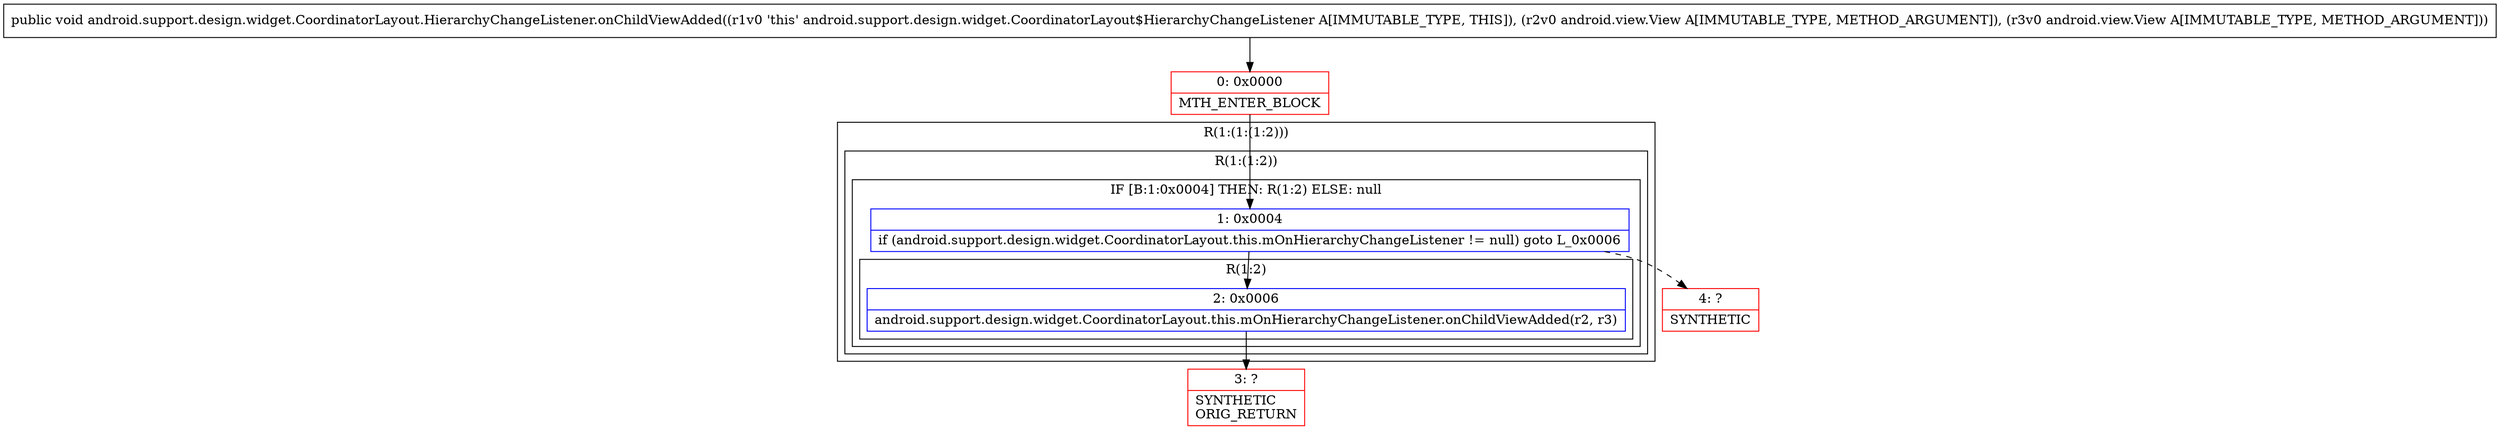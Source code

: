 digraph "CFG forandroid.support.design.widget.CoordinatorLayout.HierarchyChangeListener.onChildViewAdded(Landroid\/view\/View;Landroid\/view\/View;)V" {
subgraph cluster_Region_24037256 {
label = "R(1:(1:(1:2)))";
node [shape=record,color=blue];
subgraph cluster_Region_1112632359 {
label = "R(1:(1:2))";
node [shape=record,color=blue];
subgraph cluster_IfRegion_1706641904 {
label = "IF [B:1:0x0004] THEN: R(1:2) ELSE: null";
node [shape=record,color=blue];
Node_1 [shape=record,label="{1\:\ 0x0004|if (android.support.design.widget.CoordinatorLayout.this.mOnHierarchyChangeListener != null) goto L_0x0006\l}"];
subgraph cluster_Region_762001855 {
label = "R(1:2)";
node [shape=record,color=blue];
Node_2 [shape=record,label="{2\:\ 0x0006|android.support.design.widget.CoordinatorLayout.this.mOnHierarchyChangeListener.onChildViewAdded(r2, r3)\l}"];
}
}
}
}
Node_0 [shape=record,color=red,label="{0\:\ 0x0000|MTH_ENTER_BLOCK\l}"];
Node_3 [shape=record,color=red,label="{3\:\ ?|SYNTHETIC\lORIG_RETURN\l}"];
Node_4 [shape=record,color=red,label="{4\:\ ?|SYNTHETIC\l}"];
MethodNode[shape=record,label="{public void android.support.design.widget.CoordinatorLayout.HierarchyChangeListener.onChildViewAdded((r1v0 'this' android.support.design.widget.CoordinatorLayout$HierarchyChangeListener A[IMMUTABLE_TYPE, THIS]), (r2v0 android.view.View A[IMMUTABLE_TYPE, METHOD_ARGUMENT]), (r3v0 android.view.View A[IMMUTABLE_TYPE, METHOD_ARGUMENT])) }"];
MethodNode -> Node_0;
Node_1 -> Node_2;
Node_1 -> Node_4[style=dashed];
Node_2 -> Node_3;
Node_0 -> Node_1;
}

